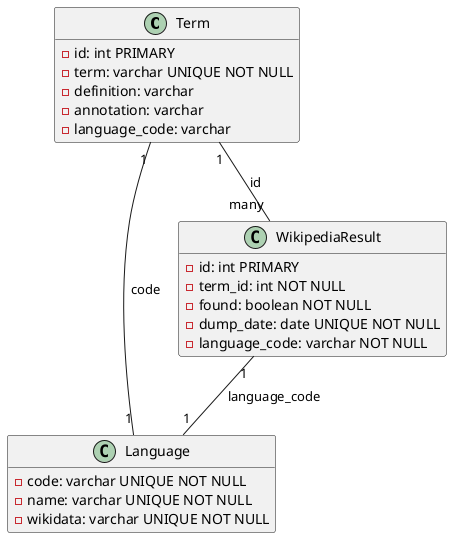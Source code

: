 @startuml
'hide circle
hide empty members

class Term {
    - id: int PRIMARY
    - term: varchar UNIQUE NOT NULL
    - definition: varchar
    - annotation: varchar
    - language_code: varchar
}
class Language {
    - code: varchar UNIQUE NOT NULL
    - name: varchar UNIQUE NOT NULL
    - wikidata: varchar UNIQUE NOT NULL
}
class WikipediaResult {
    - id: int PRIMARY
    - term_id: int NOT NULL
    - found: boolean NOT NULL
    - dump_date: date UNIQUE NOT NULL
    - language_code: varchar NOT NULL
}
Term "1" -- "1" Language : code
Term "1" -- "many" WikipediaResult : id
WikipediaResult "1" -- "1" Language : language_code
@enduml
